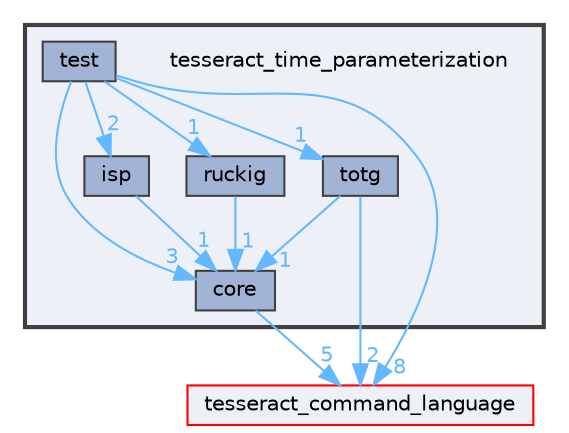 digraph "tesseract_time_parameterization"
{
 // LATEX_PDF_SIZE
  bgcolor="transparent";
  edge [fontname=Helvetica,fontsize=10,labelfontname=Helvetica,labelfontsize=10];
  node [fontname=Helvetica,fontsize=10,shape=box,height=0.2,width=0.4];
  compound=true
  subgraph clusterdir_d95fa72e1f80b7ab426a2222fe7ccfd9 {
    graph [ bgcolor="#edf0f7", pencolor="grey25", label="", fontname=Helvetica,fontsize=10 style="filled,bold", URL="dir_d95fa72e1f80b7ab426a2222fe7ccfd9.html",tooltip=""]
    dir_d95fa72e1f80b7ab426a2222fe7ccfd9 [shape=plaintext, label="tesseract_time_parameterization"];
  dir_68e56e9c09e14b8e1bac5d9210612b17 [label="core", fillcolor="#a2b4d6", color="grey25", style="filled", URL="dir_68e56e9c09e14b8e1bac5d9210612b17.html",tooltip=""];
  dir_131fec00122d666ec2b3e04ed848643d [label="isp", fillcolor="#a2b4d6", color="grey25", style="filled", URL="dir_131fec00122d666ec2b3e04ed848643d.html",tooltip=""];
  dir_b5dec49cbc3c5e6b4a812335a7961697 [label="ruckig", fillcolor="#a2b4d6", color="grey25", style="filled", URL="dir_b5dec49cbc3c5e6b4a812335a7961697.html",tooltip=""];
  dir_0235a5905e3faa34c4f0569c0b73336d [label="test", fillcolor="#a2b4d6", color="grey25", style="filled", URL="dir_0235a5905e3faa34c4f0569c0b73336d.html",tooltip=""];
  dir_8830b9631d65195a2fcf8cb3fc407bbd [label="totg", fillcolor="#a2b4d6", color="grey25", style="filled", URL="dir_8830b9631d65195a2fcf8cb3fc407bbd.html",tooltip=""];
  }
  dir_fa47c2fa9b13a12fc195f1b83854b816 [label="tesseract_command_language", fillcolor="#edf0f7", color="red", style="filled", URL="dir_fa47c2fa9b13a12fc195f1b83854b816.html",tooltip=""];
  dir_68e56e9c09e14b8e1bac5d9210612b17->dir_fa47c2fa9b13a12fc195f1b83854b816 [headlabel="5", labeldistance=1.5 headhref="dir_000003_000060.html" color="steelblue1" fontcolor="steelblue1"];
  dir_131fec00122d666ec2b3e04ed848643d->dir_68e56e9c09e14b8e1bac5d9210612b17 [headlabel="1", labeldistance=1.5 headhref="dir_000022_000003.html" color="steelblue1" fontcolor="steelblue1"];
  dir_b5dec49cbc3c5e6b4a812335a7961697->dir_68e56e9c09e14b8e1bac5d9210612b17 [headlabel="1", labeldistance=1.5 headhref="dir_000042_000003.html" color="steelblue1" fontcolor="steelblue1"];
  dir_0235a5905e3faa34c4f0569c0b73336d->dir_131fec00122d666ec2b3e04ed848643d [headlabel="2", labeldistance=1.5 headhref="dir_000081_000022.html" color="steelblue1" fontcolor="steelblue1"];
  dir_0235a5905e3faa34c4f0569c0b73336d->dir_68e56e9c09e14b8e1bac5d9210612b17 [headlabel="3", labeldistance=1.5 headhref="dir_000081_000003.html" color="steelblue1" fontcolor="steelblue1"];
  dir_0235a5905e3faa34c4f0569c0b73336d->dir_8830b9631d65195a2fcf8cb3fc407bbd [headlabel="1", labeldistance=1.5 headhref="dir_000081_000082.html" color="steelblue1" fontcolor="steelblue1"];
  dir_0235a5905e3faa34c4f0569c0b73336d->dir_b5dec49cbc3c5e6b4a812335a7961697 [headlabel="1", labeldistance=1.5 headhref="dir_000081_000042.html" color="steelblue1" fontcolor="steelblue1"];
  dir_0235a5905e3faa34c4f0569c0b73336d->dir_fa47c2fa9b13a12fc195f1b83854b816 [headlabel="8", labeldistance=1.5 headhref="dir_000081_000060.html" color="steelblue1" fontcolor="steelblue1"];
  dir_8830b9631d65195a2fcf8cb3fc407bbd->dir_fa47c2fa9b13a12fc195f1b83854b816 [headlabel="2", labeldistance=1.5 headhref="dir_000082_000060.html" color="steelblue1" fontcolor="steelblue1"];
  dir_8830b9631d65195a2fcf8cb3fc407bbd->dir_68e56e9c09e14b8e1bac5d9210612b17 [headlabel="1", labeldistance=1.5 headhref="dir_000082_000003.html" color="steelblue1" fontcolor="steelblue1"];
}
